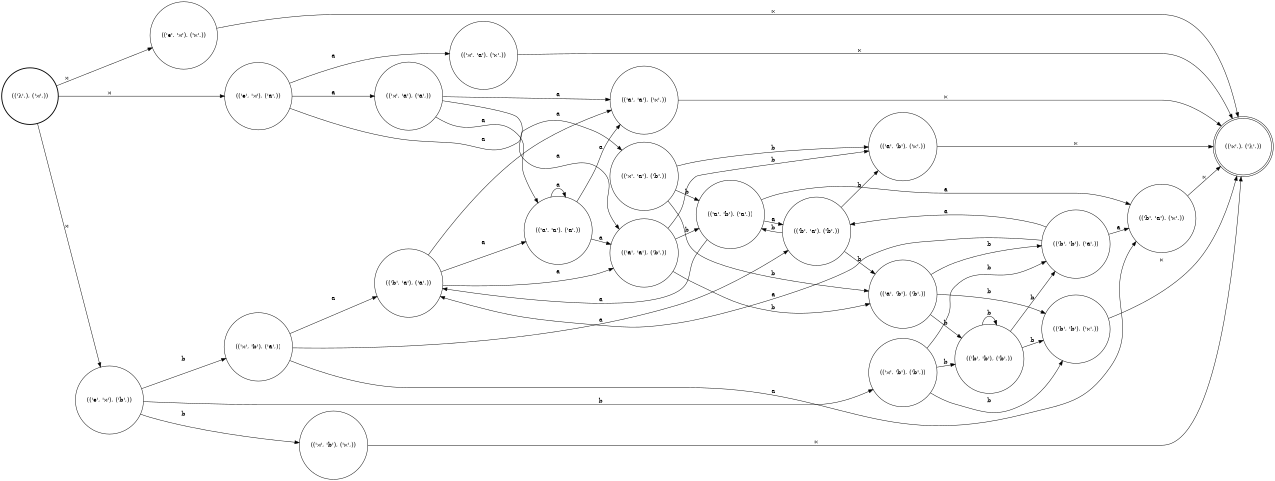 digraph FST {
rankdir = LR;
size = "8.5,11";
center = 1;
orientation = Portrait;
ranksep = "0.4";
nodesep = "0.25";
0 [label = "(('λ',), ('⋊',))", shape = circle, style = bold, fontsize = 14]
	0 -> 1 [label = "⋊", fontsize = 14];
	0 -> 2 [label = "⋊", fontsize = 14];
	0 -> 3 [label = "⋊", fontsize = 14];
1 [label = "(('ϵ', '⋊'), ('b',))", shape = circle, style = solid, fontsize = 14]
	1 -> 8 [label = "b", fontsize = 14];
	1 -> 9 [label = "b", fontsize = 14];
	1 -> 10 [label = "b", fontsize = 14];
2 [label = "(('ϵ', '⋊'), ('⋉',))", shape = circle, style = solid, fontsize = 14]
	2 -> 4 [label = "⋉", fontsize = 14];
3 [label = "(('ϵ', '⋊'), ('a',))", shape = circle, style = solid, fontsize = 14]
	3 -> 5 [label = "a", fontsize = 14];
	3 -> 6 [label = "a", fontsize = 14];
	3 -> 7 [label = "a", fontsize = 14];
4 [label = "(('⋉',), ('λ',))", shape = doublecircle, style = solid, fontsize = 14]
5 [label = "(('⋊', 'a'), ('⋉',))", shape = circle, style = solid, fontsize = 14]
	5 -> 4 [label = "⋉", fontsize = 14];
6 [label = "(('⋊', 'a'), ('a',))", shape = circle, style = solid, fontsize = 14]
	6 -> 20 [label = "a", fontsize = 14];
	6 -> 21 [label = "a", fontsize = 14];
	6 -> 22 [label = "a", fontsize = 14];
7 [label = "(('⋊', 'a'), ('b',))", shape = circle, style = solid, fontsize = 14]
	7 -> 11 [label = "b", fontsize = 14];
	7 -> 12 [label = "b", fontsize = 14];
	7 -> 13 [label = "b", fontsize = 14];
8 [label = "(('⋊', 'b'), ('⋉',))", shape = circle, style = solid, fontsize = 14]
	8 -> 4 [label = "⋉", fontsize = 14];
9 [label = "(('⋊', 'b'), ('a',))", shape = circle, style = solid, fontsize = 14]
	9 -> 14 [label = "a", fontsize = 14];
	9 -> 15 [label = "a", fontsize = 14];
	9 -> 16 [label = "a", fontsize = 14];
10 [label = "(('⋊', 'b'), ('b',))", shape = circle, style = solid, fontsize = 14]
	10 -> 17 [label = "b", fontsize = 14];
	10 -> 18 [label = "b", fontsize = 14];
	10 -> 19 [label = "b", fontsize = 14];
11 [label = "(('a', 'b'), ('⋉',))", shape = circle, style = solid, fontsize = 14]
	11 -> 4 [label = "⋉", fontsize = 14];
12 [label = "(('a', 'b'), ('a',))", shape = circle, style = solid, fontsize = 14]
	12 -> 14 [label = "a", fontsize = 14];
	12 -> 15 [label = "a", fontsize = 14];
	12 -> 16 [label = "a", fontsize = 14];
13 [label = "(('a', 'b'), ('b',))", shape = circle, style = solid, fontsize = 14]
	13 -> 17 [label = "b", fontsize = 14];
	13 -> 18 [label = "b", fontsize = 14];
	13 -> 19 [label = "b", fontsize = 14];
14 [label = "(('b', 'a'), ('⋉',))", shape = circle, style = solid, fontsize = 14]
	14 -> 4 [label = "⋉", fontsize = 14];
15 [label = "(('b', 'a'), ('a',))", shape = circle, style = solid, fontsize = 14]
	15 -> 20 [label = "a", fontsize = 14];
	15 -> 21 [label = "a", fontsize = 14];
	15 -> 22 [label = "a", fontsize = 14];
16 [label = "(('b', 'a'), ('b',))", shape = circle, style = solid, fontsize = 14]
	16 -> 11 [label = "b", fontsize = 14];
	16 -> 12 [label = "b", fontsize = 14];
	16 -> 13 [label = "b", fontsize = 14];
17 [label = "(('b', 'b'), ('⋉',))", shape = circle, style = solid, fontsize = 14]
	17 -> 4 [label = "⋉", fontsize = 14];
18 [label = "(('b', 'b'), ('a',))", shape = circle, style = solid, fontsize = 14]
	18 -> 14 [label = "a", fontsize = 14];
	18 -> 15 [label = "a", fontsize = 14];
	18 -> 16 [label = "a", fontsize = 14];
19 [label = "(('b', 'b'), ('b',))", shape = circle, style = solid, fontsize = 14]
	19 -> 17 [label = "b", fontsize = 14];
	19 -> 18 [label = "b", fontsize = 14];
	19 -> 19 [label = "b", fontsize = 14];
20 [label = "(('a', 'a'), ('⋉',))", shape = circle, style = solid, fontsize = 14]
	20 -> 4 [label = "⋉", fontsize = 14];
21 [label = "(('a', 'a'), ('a',))", shape = circle, style = solid, fontsize = 14]
	21 -> 20 [label = "a", fontsize = 14];
	21 -> 21 [label = "a", fontsize = 14];
	21 -> 22 [label = "a", fontsize = 14];
22 [label = "(('a', 'a'), ('b',))", shape = circle, style = solid, fontsize = 14]
	22 -> 11 [label = "b", fontsize = 14];
	22 -> 12 [label = "b", fontsize = 14];
	22 -> 13 [label = "b", fontsize = 14];
}
